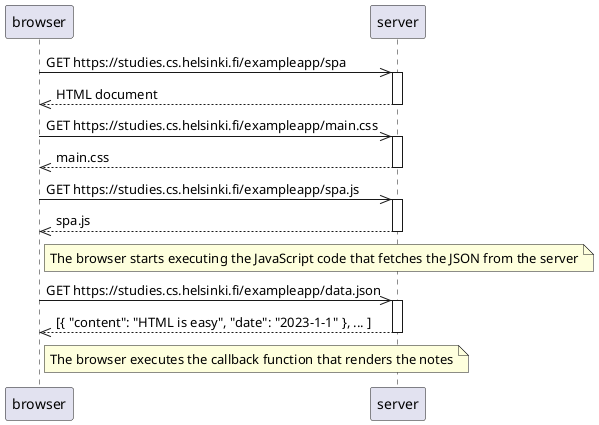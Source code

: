 @startuml

participant browser
participant server

browser->>server: GET https://studies.cs.helsinki.fi/exampleapp/spa
activate server
server-->>browser: HTML document
deactivate server

browser->>server: GET https://studies.cs.helsinki.fi/exampleapp/main.css
activate server
server-->>browser: main.css
deactivate server

browser->>server: GET https://studies.cs.helsinki.fi/exampleapp/spa.js
activate server
server-->>browser: spa.js
deactivate server

Note right of browser: The browser starts executing the JavaScript code that fetches the JSON from the server

browser->>server: GET https://studies.cs.helsinki.fi/exampleapp/data.json
activate server
server-->>browser: [{ "content": "HTML is easy", "date": "2023-1-1" }, ... ]
deactivate server

Note right of browser: The browser executes the callback function that renders the notes
@enduml